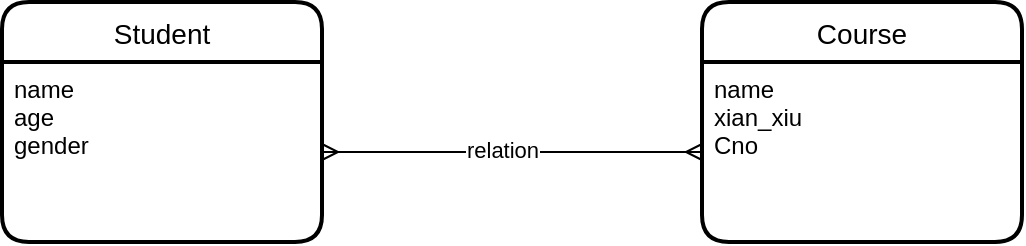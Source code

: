 <mxfile version="15.7.3" type="github">
  <diagram id="R2lEEEUBdFMjLlhIrx00" name="Page-1">
    <mxGraphModel dx="782" dy="468" grid="1" gridSize="10" guides="1" tooltips="1" connect="1" arrows="1" fold="1" page="1" pageScale="1" pageWidth="850" pageHeight="1100" math="0" shadow="0" extFonts="Permanent Marker^https://fonts.googleapis.com/css?family=Permanent+Marker">
      <root>
        <mxCell id="0" />
        <mxCell id="1" parent="0" />
        <mxCell id="HV8Kzz_XczDrDOiDpst6-11" value="Student" style="swimlane;childLayout=stackLayout;horizontal=1;startSize=30;horizontalStack=0;rounded=1;fontSize=14;fontStyle=0;strokeWidth=2;resizeParent=0;resizeLast=1;shadow=0;dashed=0;align=center;" vertex="1" parent="1">
          <mxGeometry x="110" y="90" width="160" height="120" as="geometry" />
        </mxCell>
        <mxCell id="HV8Kzz_XczDrDOiDpst6-12" value="name&#xa;age&#xa;gender" style="align=left;strokeColor=none;fillColor=none;spacingLeft=4;fontSize=12;verticalAlign=top;resizable=0;rotatable=0;part=1;" vertex="1" parent="HV8Kzz_XczDrDOiDpst6-11">
          <mxGeometry y="30" width="160" height="90" as="geometry" />
        </mxCell>
        <mxCell id="HV8Kzz_XczDrDOiDpst6-14" value="Course" style="swimlane;childLayout=stackLayout;horizontal=1;startSize=30;horizontalStack=0;rounded=1;fontSize=14;fontStyle=0;strokeWidth=2;resizeParent=0;resizeLast=1;shadow=0;dashed=0;align=center;" vertex="1" parent="1">
          <mxGeometry x="460" y="90" width="160" height="120" as="geometry" />
        </mxCell>
        <mxCell id="HV8Kzz_XczDrDOiDpst6-15" value="name&#xa;xian_xiu&#xa;Cno" style="align=left;strokeColor=none;fillColor=none;spacingLeft=4;fontSize=12;verticalAlign=top;resizable=0;rotatable=0;part=1;" vertex="1" parent="HV8Kzz_XczDrDOiDpst6-14">
          <mxGeometry y="30" width="160" height="90" as="geometry" />
        </mxCell>
        <mxCell id="HV8Kzz_XczDrDOiDpst6-19" value="" style="edgeStyle=entityRelationEdgeStyle;fontSize=12;html=1;endArrow=ERmany;startArrow=ERmany;rounded=0;" edge="1" parent="1" source="HV8Kzz_XczDrDOiDpst6-12" target="HV8Kzz_XczDrDOiDpst6-15">
          <mxGeometry width="100" height="100" relative="1" as="geometry">
            <mxPoint x="300" y="210" as="sourcePoint" />
            <mxPoint x="400" y="110" as="targetPoint" />
          </mxGeometry>
        </mxCell>
        <mxCell id="HV8Kzz_XczDrDOiDpst6-20" value="relation" style="edgeLabel;html=1;align=center;verticalAlign=middle;resizable=0;points=[];" vertex="1" connectable="0" parent="HV8Kzz_XczDrDOiDpst6-19">
          <mxGeometry x="-0.059" y="1" relative="1" as="geometry">
            <mxPoint as="offset" />
          </mxGeometry>
        </mxCell>
      </root>
    </mxGraphModel>
  </diagram>
</mxfile>
